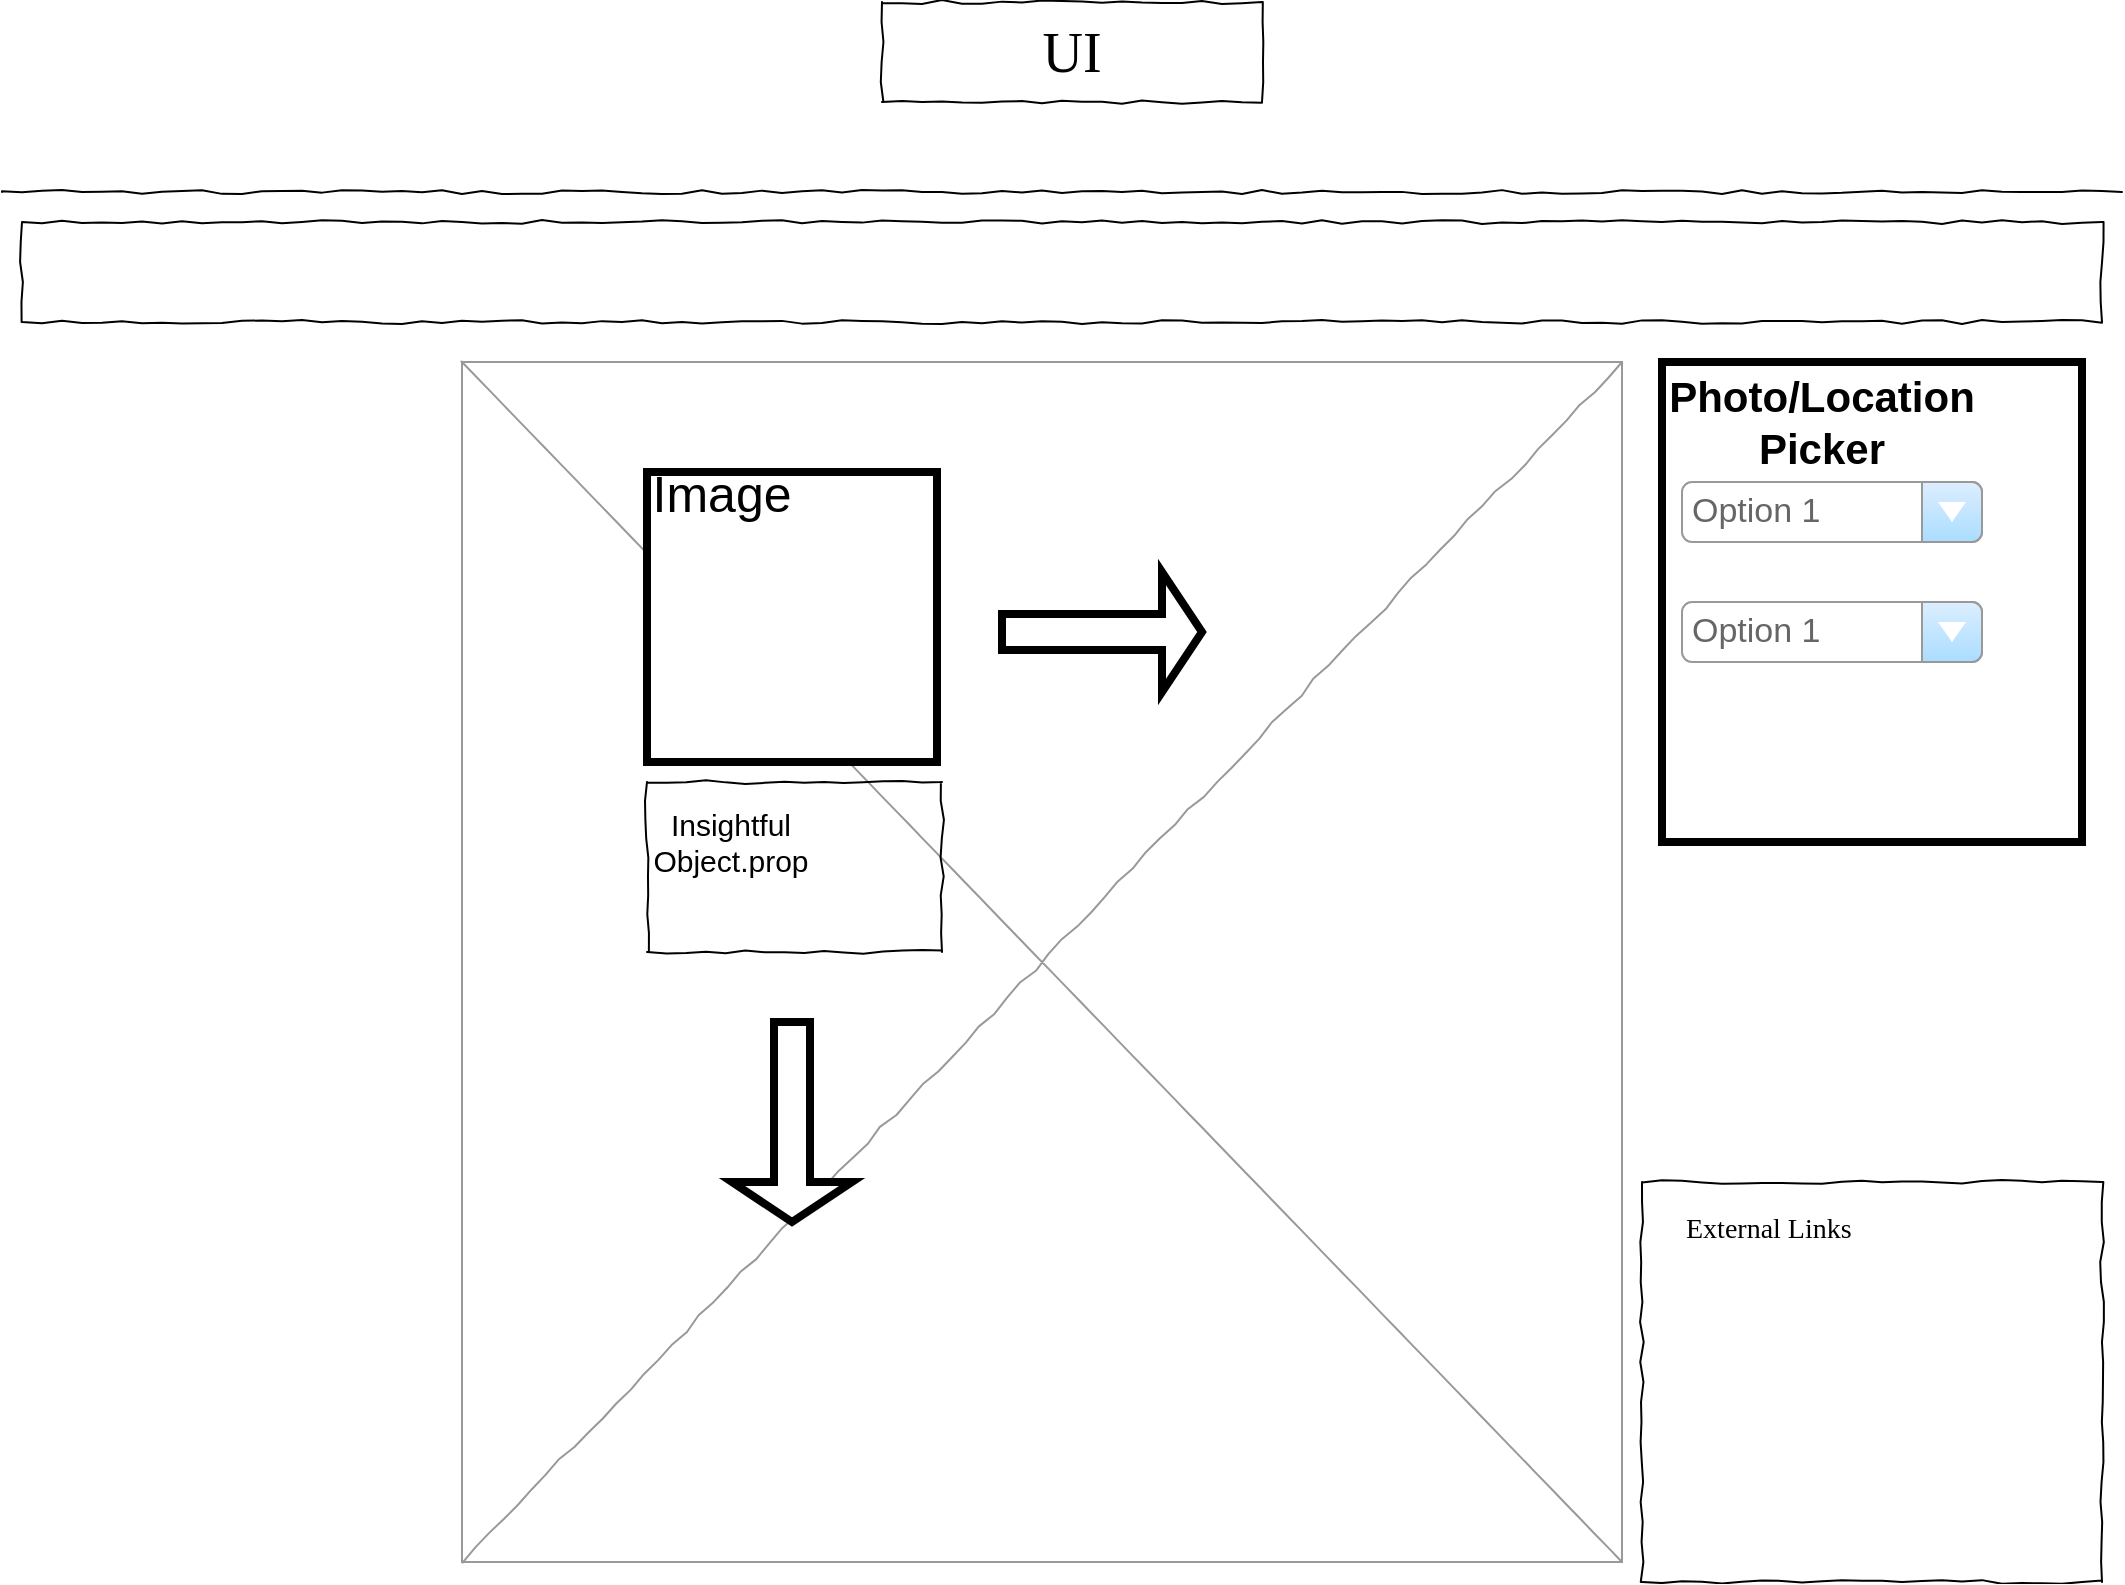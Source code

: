 <mxfile version="14.1.8" type="github" pages="4">
  <diagram name="Page-1" id="03018318-947c-dd8e-b7a3-06fadd420f32">
    <mxGraphModel dx="1639" dy="876" grid="1" gridSize="10" guides="1" tooltips="1" connect="1" arrows="1" fold="1" page="1" pageScale="1" pageWidth="1100" pageHeight="850" background="#ffffff" math="0" shadow="0">
      <root>
        <mxCell id="0" />
        <mxCell id="1" parent="0" />
        <mxCell id="677b7b8949515195-2" value="UI" style="whiteSpace=wrap;html=1;rounded=0;shadow=0;labelBackgroundColor=none;strokeWidth=1;fontFamily=Verdana;fontSize=28;align=center;comic=1;" parent="1" vertex="1">
          <mxGeometry x="460" y="50" width="190" height="50" as="geometry" />
        </mxCell>
        <mxCell id="677b7b8949515195-9" value="" style="line;strokeWidth=1;html=1;rounded=0;shadow=0;labelBackgroundColor=none;fillColor=none;fontFamily=Verdana;fontSize=14;fontColor=#000000;align=center;comic=1;" parent="1" vertex="1">
          <mxGeometry x="20" y="140" width="1060" height="10" as="geometry" />
        </mxCell>
        <mxCell id="677b7b8949515195-10" value="" style="whiteSpace=wrap;html=1;rounded=0;shadow=0;labelBackgroundColor=none;strokeWidth=1;fillColor=none;fontFamily=Verdana;fontSize=12;align=center;comic=1;" parent="1" vertex="1">
          <mxGeometry x="30" y="160" width="1040" height="50" as="geometry" />
        </mxCell>
        <mxCell id="677b7b8949515195-16" value="" style="verticalLabelPosition=bottom;shadow=0;dashed=0;align=center;html=1;verticalAlign=top;strokeWidth=1;shape=mxgraph.mockup.graphics.simpleIcon;strokeColor=#999999;rounded=0;labelBackgroundColor=none;fontFamily=Verdana;fontSize=14;fontColor=#000000;comic=1;" parent="1" vertex="1">
          <mxGeometry x="250" y="230" width="580" height="600" as="geometry" />
        </mxCell>
        <mxCell id="677b7b8949515195-26" value="" style="whiteSpace=wrap;html=1;rounded=0;shadow=0;labelBackgroundColor=none;strokeWidth=1;fillColor=none;fontFamily=Verdana;fontSize=12;align=center;comic=1;" parent="1" vertex="1">
          <mxGeometry x="840" y="640" width="230" height="200" as="geometry" />
        </mxCell>
        <mxCell id="677b7b8949515195-42" value="External Links" style="text;html=1;points=[];align=left;verticalAlign=top;spacingTop=-4;fontSize=14;fontFamily=Verdana" parent="1" vertex="1">
          <mxGeometry x="860" y="653" width="170" height="20" as="geometry" />
        </mxCell>
        <mxCell id="4h4jctPzliOnnjx4pKhY-8" value="Insightful Object.prop" style="text;html=1;strokeColor=none;fillColor=none;align=center;verticalAlign=middle;whiteSpace=wrap;rounded=0;fontSize=15;" parent="1" vertex="1">
          <mxGeometry x="337.5" y="450" width="92.5" height="40" as="geometry" />
        </mxCell>
        <mxCell id="WdAWyz-dzyJbrEbgcXWE-1" value="" style="rounded=0;whiteSpace=wrap;html=1;strokeWidth=4;fontSize=21;" parent="1" vertex="1">
          <mxGeometry x="850" y="230" width="210" height="240" as="geometry" />
        </mxCell>
        <mxCell id="9_TGEzJtTzweEDqGfhAY-1" value="Photo/Location Picker" style="text;html=1;strokeColor=none;fillColor=none;align=center;verticalAlign=middle;whiteSpace=wrap;rounded=0;fontSize=21;fontStyle=1" parent="1" vertex="1">
          <mxGeometry x="910" y="250" width="40" height="20" as="geometry" />
        </mxCell>
        <mxCell id="uUlA5msPZ6L4fbU4qWIk-1" value="Option 1" style="strokeWidth=1;shadow=0;dashed=0;align=center;html=1;shape=mxgraph.mockup.forms.comboBox;strokeColor=#999999;fillColor=#ddeeff;align=left;fillColor2=#aaddff;mainText=;fontColor=#666666;fontSize=17;spacingLeft=3;" parent="1" vertex="1">
          <mxGeometry x="860" y="290" width="150" height="30" as="geometry" />
        </mxCell>
        <mxCell id="KdZ2iyOgt9z3t3LcYNyp-1" value="Option 1" style="strokeWidth=1;shadow=0;dashed=0;align=center;html=1;shape=mxgraph.mockup.forms.comboBox;strokeColor=#999999;fillColor=#ddeeff;align=left;fillColor2=#aaddff;mainText=;fontColor=#666666;fontSize=17;spacingLeft=3;" parent="1" vertex="1">
          <mxGeometry x="860" y="350" width="150" height="30" as="geometry" />
        </mxCell>
        <mxCell id="oO1Z_DC394fJ8VG5H1mh-1" value="" style="whiteSpace=wrap;html=1;aspect=fixed;strokeWidth=4;fontSize=25;" parent="1" vertex="1">
          <mxGeometry x="342.5" y="285" width="145" height="145" as="geometry" />
        </mxCell>
        <mxCell id="oO1Z_DC394fJ8VG5H1mh-7" value="Image" style="text;html=1;strokeColor=none;fillColor=none;align=center;verticalAlign=middle;whiteSpace=wrap;rounded=0;fontSize=25;" parent="1" vertex="1">
          <mxGeometry x="360" y="285" width="40" height="20" as="geometry" />
        </mxCell>
        <mxCell id="677b7b8949515195-15" value="&lt;div style=&quot;text-align: justify&quot;&gt;&lt;br&gt;&lt;/div&gt;" style="whiteSpace=wrap;html=1;rounded=0;shadow=0;labelBackgroundColor=none;strokeWidth=1;fillColor=none;fontFamily=Verdana;fontSize=12;align=center;verticalAlign=top;spacing=10;comic=1;" parent="1" vertex="1">
          <mxGeometry x="342.5" y="440" width="147.5" height="85" as="geometry" />
        </mxCell>
        <mxCell id="oO1Z_DC394fJ8VG5H1mh-10" value="" style="shape=singleArrow;direction=south;whiteSpace=wrap;html=1;strokeWidth=4;fontSize=25;" parent="1" vertex="1">
          <mxGeometry x="385" y="560" width="60" height="100" as="geometry" />
        </mxCell>
        <mxCell id="oO1Z_DC394fJ8VG5H1mh-12" value="" style="shape=singleArrow;direction=south;whiteSpace=wrap;html=1;strokeWidth=4;fontSize=25;rotation=-90;" parent="1" vertex="1">
          <mxGeometry x="540" y="315" width="60" height="100" as="geometry" />
        </mxCell>
      </root>
    </mxGraphModel>
  </diagram>
  <diagram id="zmGmdxGS78DfiWs6E3hG" name="Page-2">
    <mxGraphModel dx="1639" dy="876" grid="1" gridSize="10" guides="1" tooltips="1" connect="1" arrows="1" fold="1" page="1" pageScale="1" pageWidth="827" pageHeight="1169" math="0" shadow="0">
      <root>
        <mxCell id="OkzMb20YwTvmT8Oa3cdr-0" />
        <mxCell id="OkzMb20YwTvmT8Oa3cdr-1" parent="OkzMb20YwTvmT8Oa3cdr-0" />
        <mxCell id="yHESbApCZMD7SywobxEk-0" value="" style="whiteSpace=wrap;html=1;rounded=0;shadow=0;labelBackgroundColor=none;strokeColor=#000000;strokeWidth=1;fillColor=none;fontFamily=Verdana;fontSize=12;fontColor=#000000;align=center;comic=1;" parent="OkzMb20YwTvmT8Oa3cdr-1" vertex="1">
          <mxGeometry x="100" y="120" width="1470" height="810" as="geometry" />
        </mxCell>
        <mxCell id="cEJlTuyYRtpYNmx6dZ6T-14" value="" style="whiteSpace=wrap;html=1;aspect=fixed;strokeWidth=4;fontSize=24;" parent="OkzMb20YwTvmT8Oa3cdr-1" vertex="1">
          <mxGeometry x="530" y="650" width="140" height="140" as="geometry" />
        </mxCell>
        <mxCell id="cEJlTuyYRtpYNmx6dZ6T-15" value="" style="whiteSpace=wrap;html=1;aspect=fixed;strokeWidth=4;fontSize=24;" parent="OkzMb20YwTvmT8Oa3cdr-1" vertex="1">
          <mxGeometry x="740" y="650" width="140" height="140" as="geometry" />
        </mxCell>
        <mxCell id="k2bR7vD0tmslMvNT1PfW-0" value="" style="rounded=1;whiteSpace=wrap;html=1;strokeWidth=4;fontSize=21;" parent="OkzMb20YwTvmT8Oa3cdr-1" vertex="1">
          <mxGeometry x="155" y="160" width="1335" height="720" as="geometry" />
        </mxCell>
        <mxCell id="cEJlTuyYRtpYNmx6dZ6T-4" value="" style="whiteSpace=wrap;html=1;aspect=fixed;strokeWidth=4;fontSize=24;verticalAlign=top;" parent="OkzMb20YwTvmT8Oa3cdr-1" vertex="1">
          <mxGeometry x="230" y="195" width="650" height="650" as="geometry" />
        </mxCell>
        <mxCell id="cEJlTuyYRtpYNmx6dZ6T-3" value="PhotoContainer" style="text;html=1;strokeColor=none;fillColor=none;align=center;verticalAlign=middle;whiteSpace=wrap;rounded=0;strokeWidth=4;fontStyle=1;fontSize=24;" parent="OkzMb20YwTvmT8Oa3cdr-1" vertex="1">
          <mxGeometry x="280" y="140" width="150" height="70" as="geometry" />
        </mxCell>
        <mxCell id="cEJlTuyYRtpYNmx6dZ6T-5" value="PhotoGrid" style="text;html=1;strokeColor=none;fillColor=none;align=center;verticalAlign=middle;whiteSpace=wrap;rounded=0;fontSize=24;fontStyle=1" parent="OkzMb20YwTvmT8Oa3cdr-1" vertex="1">
          <mxGeometry x="300" y="210" width="40" height="20" as="geometry" />
        </mxCell>
        <mxCell id="cEJlTuyYRtpYNmx6dZ6T-9" value="" style="whiteSpace=wrap;html=1;aspect=fixed;strokeWidth=4;fontSize=24;" parent="OkzMb20YwTvmT8Oa3cdr-1" vertex="1">
          <mxGeometry x="264" y="250" width="140" height="140" as="geometry" />
        </mxCell>
        <mxCell id="k2bR7vD0tmslMvNT1PfW-2" value="" style="whiteSpace=wrap;html=1;aspect=fixed;strokeWidth=4;fontSize=24;" parent="OkzMb20YwTvmT8Oa3cdr-1" vertex="1">
          <mxGeometry x="264" y="440" width="140" height="140" as="geometry" />
        </mxCell>
        <mxCell id="k2bR7vD0tmslMvNT1PfW-3" value="" style="whiteSpace=wrap;html=1;aspect=fixed;strokeWidth=4;fontSize=24;" parent="OkzMb20YwTvmT8Oa3cdr-1" vertex="1">
          <mxGeometry x="264" y="620" width="140" height="140" as="geometry" />
        </mxCell>
        <mxCell id="k2bR7vD0tmslMvNT1PfW-4" value="" style="whiteSpace=wrap;html=1;aspect=fixed;strokeWidth=4;fontSize=24;" parent="OkzMb20YwTvmT8Oa3cdr-1" vertex="1">
          <mxGeometry x="480" y="250" width="140" height="140" as="geometry" />
        </mxCell>
        <mxCell id="k2bR7vD0tmslMvNT1PfW-5" value="" style="whiteSpace=wrap;html=1;aspect=fixed;strokeWidth=4;fontSize=24;" parent="OkzMb20YwTvmT8Oa3cdr-1" vertex="1">
          <mxGeometry x="690" y="250" width="140" height="140" as="geometry" />
        </mxCell>
        <mxCell id="k2bR7vD0tmslMvNT1PfW-6" value="" style="whiteSpace=wrap;html=1;aspect=fixed;strokeWidth=4;fontSize=24;" parent="OkzMb20YwTvmT8Oa3cdr-1" vertex="1">
          <mxGeometry x="485" y="440" width="140" height="140" as="geometry" />
        </mxCell>
        <mxCell id="k2bR7vD0tmslMvNT1PfW-7" value="" style="whiteSpace=wrap;html=1;aspect=fixed;strokeWidth=4;fontSize=24;" parent="OkzMb20YwTvmT8Oa3cdr-1" vertex="1">
          <mxGeometry x="687" y="440" width="140" height="140" as="geometry" />
        </mxCell>
        <mxCell id="k2bR7vD0tmslMvNT1PfW-8" value="" style="whiteSpace=wrap;html=1;aspect=fixed;strokeWidth=4;fontSize=24;" parent="OkzMb20YwTvmT8Oa3cdr-1" vertex="1">
          <mxGeometry x="485" y="620" width="140" height="140" as="geometry" />
        </mxCell>
        <mxCell id="k2bR7vD0tmslMvNT1PfW-9" value="" style="whiteSpace=wrap;html=1;aspect=fixed;strokeWidth=4;fontSize=24;" parent="OkzMb20YwTvmT8Oa3cdr-1" vertex="1">
          <mxGeometry x="687" y="620" width="140" height="140" as="geometry" />
        </mxCell>
        <mxCell id="k2bR7vD0tmslMvNT1PfW-10" value="" style="rounded=0;whiteSpace=wrap;html=1;strokeWidth=4;fontSize=21;" parent="OkzMb20YwTvmT8Oa3cdr-1" vertex="1">
          <mxGeometry x="940" y="195" width="500" height="195" as="geometry" />
        </mxCell>
        <mxCell id="k2bR7vD0tmslMvNT1PfW-11" value="Photo/Location Picker" style="text;html=1;strokeColor=none;fillColor=none;align=center;verticalAlign=middle;whiteSpace=wrap;rounded=0;fontSize=21;fontStyle=1" parent="OkzMb20YwTvmT8Oa3cdr-1" vertex="1">
          <mxGeometry x="1010" y="220" width="40" height="20" as="geometry" />
        </mxCell>
        <mxCell id="k2bR7vD0tmslMvNT1PfW-12" value="Option 1" style="strokeWidth=1;shadow=0;dashed=0;align=center;html=1;shape=mxgraph.mockup.forms.comboBox;strokeColor=#999999;fillColor=#ddeeff;align=left;fillColor2=#aaddff;mainText=;fontColor=#666666;fontSize=17;spacingLeft=3;" parent="OkzMb20YwTvmT8Oa3cdr-1" vertex="1">
          <mxGeometry x="970" y="270" width="150" height="30" as="geometry" />
        </mxCell>
        <mxCell id="k2bR7vD0tmslMvNT1PfW-13" value="Option 1" style="strokeWidth=1;shadow=0;dashed=0;align=center;html=1;shape=mxgraph.mockup.forms.comboBox;strokeColor=#999999;fillColor=#ddeeff;align=left;fillColor2=#aaddff;mainText=;fontColor=#666666;fontSize=17;spacingLeft=3;" parent="OkzMb20YwTvmT8Oa3cdr-1" vertex="1">
          <mxGeometry x="1210" y="270" width="150" height="30" as="geometry" />
        </mxCell>
        <mxCell id="A5nRyX96cypssp2GpTWE-0" value="Photo" style="text;html=1;strokeColor=none;fillColor=none;align=center;verticalAlign=middle;whiteSpace=wrap;rounded=0;fontSize=19;" parent="OkzMb20YwTvmT8Oa3cdr-1" vertex="1">
          <mxGeometry x="280" y="260" width="40" height="20" as="geometry" />
        </mxCell>
      </root>
    </mxGraphModel>
  </diagram>
  <diagram id="HexjTDmmfdZT9CCn-_94" name="Page-3">
    <mxGraphModel dx="1639" dy="876" grid="1" gridSize="10" guides="1" tooltips="1" connect="1" arrows="1" fold="1" page="1" pageScale="1" pageWidth="827" pageHeight="1169" math="0" shadow="0">
      <root>
        <mxCell id="JRbCmGWKsJUmuZrnRMVa-0" />
        <mxCell id="JRbCmGWKsJUmuZrnRMVa-1" parent="JRbCmGWKsJUmuZrnRMVa-0" />
        <mxCell id="zmJX61fhSGetf09Pr5es-0" value="" style="whiteSpace=wrap;html=1;aspect=fixed;strokeWidth=4;fontSize=19;" parent="JRbCmGWKsJUmuZrnRMVa-1" vertex="1">
          <mxGeometry x="90" y="100" width="690" height="690" as="geometry" />
        </mxCell>
        <mxCell id="zmJX61fhSGetf09Pr5es-1" value="&amp;lt;IMG/&amp;gt;" style="text;html=1;strokeColor=none;fillColor=none;align=center;verticalAlign=middle;whiteSpace=wrap;rounded=0;fontSize=33;" parent="JRbCmGWKsJUmuZrnRMVa-1" vertex="1">
          <mxGeometry x="395" y="380" width="40" height="20" as="geometry" />
        </mxCell>
        <mxCell id="zmJX61fhSGetf09Pr5es-3" value="&lt;h1 style=&quot;font-size: 25px&quot;&gt;Object.prop.&lt;/h1&gt;&lt;div&gt;&lt;br&gt;&lt;/div&gt;&lt;div&gt;Text.&lt;/div&gt;" style="text;html=1;strokeColor=none;fillColor=none;spacing=5;spacingTop=-20;whiteSpace=wrap;overflow=hidden;rounded=0;fontSize=25;" parent="JRbCmGWKsJUmuZrnRMVa-1" vertex="1">
          <mxGeometry x="110" y="465" width="640" height="295" as="geometry" />
        </mxCell>
      </root>
    </mxGraphModel>
  </diagram>
  <diagram id="eBFzqkjWwGh5Mb0Sj05I" name="Page-4">
    <mxGraphModel dx="1639" dy="876" grid="1" gridSize="10" guides="1" tooltips="1" connect="1" arrows="1" fold="1" page="1" pageScale="1" pageWidth="827" pageHeight="1169" math="0" shadow="0">
      <root>
        <mxCell id="hxcBPby-BTjeihng6vHj-0" />
        <mxCell id="hxcBPby-BTjeihng6vHj-1" parent="hxcBPby-BTjeihng6vHj-0" />
        <mxCell id="J9Jd6XH2ds8hbBK8N2th-0" value="" style="rounded=0;whiteSpace=wrap;html=1;strokeWidth=4;fontSize=21;fillColor=#f8cecc;strokeColor=#b85450;" parent="hxcBPby-BTjeihng6vHj-1" vertex="1">
          <mxGeometry x="290" y="60" width="270" height="90" as="geometry" />
        </mxCell>
        <mxCell id="J9Jd6XH2ds8hbBK8N2th-1" value="Photo Container" style="text;html=1;strokeColor=none;fillColor=none;align=center;verticalAlign=middle;whiteSpace=wrap;rounded=0;fontSize=21;" parent="hxcBPby-BTjeihng6vHj-1" vertex="1">
          <mxGeometry x="405" y="20" width="40" height="20" as="geometry" />
        </mxCell>
        <mxCell id="qpttxDpWk19ikilLY3t_-0" value="State: Photo Data" style="text;html=1;strokeColor=none;fillColor=none;align=center;verticalAlign=middle;whiteSpace=wrap;rounded=0;fontSize=19;" parent="hxcBPby-BTjeihng6vHj-1" vertex="1">
          <mxGeometry x="290" y="70" width="170" height="30" as="geometry" />
        </mxCell>
        <mxCell id="qpttxDpWk19ikilLY3t_-3" value="Props: None" style="text;html=1;strokeColor=none;fillColor=none;align=center;verticalAlign=middle;whiteSpace=wrap;rounded=0;fontSize=19;" parent="hxcBPby-BTjeihng6vHj-1" vertex="1">
          <mxGeometry x="270" y="110" width="170" height="20" as="geometry" />
        </mxCell>
        <mxCell id="qpttxDpWk19ikilLY3t_-4" value="" style="endArrow=classic;html=1;fontSize=19;exitX=0.5;exitY=1;exitDx=0;exitDy=0;" parent="hxcBPby-BTjeihng6vHj-1" source="J9Jd6XH2ds8hbBK8N2th-0" edge="1">
          <mxGeometry width="50" height="50" relative="1" as="geometry">
            <mxPoint x="420" y="300" as="sourcePoint" />
            <mxPoint x="590" y="230" as="targetPoint" />
          </mxGeometry>
        </mxCell>
        <mxCell id="qpttxDpWk19ikilLY3t_-5" value="" style="endArrow=classic;html=1;fontSize=19;" parent="hxcBPby-BTjeihng6vHj-1" edge="1">
          <mxGeometry width="50" height="50" relative="1" as="geometry">
            <mxPoint x="430" y="150" as="sourcePoint" />
            <mxPoint x="270" y="230" as="targetPoint" />
          </mxGeometry>
        </mxCell>
        <mxCell id="qpttxDpWk19ikilLY3t_-6" value="" style="rounded=0;whiteSpace=wrap;html=1;strokeWidth=4;fontSize=21;fillColor=#dae8fc;strokeColor=#6c8ebf;" parent="hxcBPby-BTjeihng6vHj-1" vertex="1">
          <mxGeometry x="100" y="270" width="270" height="90" as="geometry" />
        </mxCell>
        <mxCell id="qpttxDpWk19ikilLY3t_-7" value="" style="rounded=0;whiteSpace=wrap;html=1;strokeWidth=4;fontSize=21;fillColor=#e1d5e7;strokeColor=#9673a6;" parent="hxcBPby-BTjeihng6vHj-1" vertex="1">
          <mxGeometry x="500" y="270" width="270" height="90" as="geometry" />
        </mxCell>
        <mxCell id="kuNKKmNybLy-PxvKEmGZ-0" value="State:" style="text;html=1;strokeColor=none;fillColor=none;align=center;verticalAlign=middle;whiteSpace=wrap;rounded=0;fontSize=19;" parent="hxcBPby-BTjeihng6vHj-1" vertex="1">
          <mxGeometry x="75" y="280" width="170" height="30" as="geometry" />
        </mxCell>
        <mxCell id="kuNKKmNybLy-PxvKEmGZ-2" value="Props: Photo Data" style="text;html=1;strokeColor=none;fillColor=none;align=center;verticalAlign=middle;whiteSpace=wrap;rounded=0;fontSize=19;" parent="hxcBPby-BTjeihng6vHj-1" vertex="1">
          <mxGeometry x="130" y="320" width="170" height="20" as="geometry" />
        </mxCell>
        <mxCell id="4BSFlWtt9-oHdBHwx7mr-0" value="Photo Grid" style="text;html=1;strokeColor=none;fillColor=none;align=center;verticalAlign=middle;whiteSpace=wrap;rounded=0;fontSize=19;" parent="hxcBPby-BTjeihng6vHj-1" vertex="1">
          <mxGeometry x="100" y="240" width="120" height="20" as="geometry" />
        </mxCell>
        <mxCell id="rVcON3iX7BGQ9CVVPyWA-1" value="County Changer" style="text;html=1;strokeColor=none;fillColor=none;align=center;verticalAlign=middle;whiteSpace=wrap;rounded=0;fontSize=19;" parent="hxcBPby-BTjeihng6vHj-1" vertex="1">
          <mxGeometry x="480" y="240" width="170" height="20" as="geometry" />
        </mxCell>
        <mxCell id="AIoTfkTDQRmSgLCEQaAU-0" value="" style="rounded=0;whiteSpace=wrap;html=1;strokeWidth=4;fontSize=21;fillColor=#ffe6cc;strokeColor=#d79b00;" parent="hxcBPby-BTjeihng6vHj-1" vertex="1">
          <mxGeometry x="100" y="510" width="270" height="90" as="geometry" />
        </mxCell>
        <mxCell id="AIoTfkTDQRmSgLCEQaAU-1" value="" style="endArrow=classic;html=1;fontSize=19;" parent="hxcBPby-BTjeihng6vHj-1" edge="1">
          <mxGeometry width="50" height="50" relative="1" as="geometry">
            <mxPoint x="220" y="370" as="sourcePoint" />
            <mxPoint x="220" y="460" as="targetPoint" />
          </mxGeometry>
        </mxCell>
        <mxCell id="AIoTfkTDQRmSgLCEQaAU-2" value="State: None" style="text;html=1;strokeColor=none;fillColor=none;align=center;verticalAlign=middle;whiteSpace=wrap;rounded=0;fontSize=19;" parent="hxcBPby-BTjeihng6vHj-1" vertex="1">
          <mxGeometry x="110" y="520" width="170" height="30" as="geometry" />
        </mxCell>
        <mxCell id="AIoTfkTDQRmSgLCEQaAU-3" value="Props: Photo Object" style="text;html=1;strokeColor=none;fillColor=none;align=center;verticalAlign=middle;whiteSpace=wrap;rounded=0;fontSize=19;" parent="hxcBPby-BTjeihng6vHj-1" vertex="1">
          <mxGeometry x="130" y="555" width="200" height="30" as="geometry" />
        </mxCell>
        <mxCell id="ZvS1W7IKYlAnlaSd5gCe-0" value="Photo Item" style="text;html=1;strokeColor=none;fillColor=none;align=center;verticalAlign=middle;whiteSpace=wrap;rounded=0;fontSize=19;" parent="hxcBPby-BTjeihng6vHj-1" vertex="1">
          <mxGeometry x="90" y="470" width="120" height="20" as="geometry" />
        </mxCell>
        <mxCell id="ZvS1W7IKYlAnlaSd5gCe-1" value="" style="rounded=0;whiteSpace=wrap;html=1;strokeWidth=4;fontSize=21;fillColor=#e1d5e7;strokeColor=#9673a6;" parent="hxcBPby-BTjeihng6vHj-1" vertex="1">
          <mxGeometry x="500" y="510" width="270" height="90" as="geometry" />
        </mxCell>
        <mxCell id="ZvS1W7IKYlAnlaSd5gCe-2" value="" style="endArrow=classic;html=1;fontSize=19;" parent="hxcBPby-BTjeihng6vHj-1" edge="1">
          <mxGeometry width="50" height="50" relative="1" as="geometry">
            <mxPoint x="634.5" y="370" as="sourcePoint" />
            <mxPoint x="634.5" y="460" as="targetPoint" />
          </mxGeometry>
        </mxCell>
        <mxCell id="ZvS1W7IKYlAnlaSd5gCe-3" value="Date Range Changer" style="text;html=1;strokeColor=none;fillColor=none;align=center;verticalAlign=middle;whiteSpace=wrap;rounded=0;fontSize=19;" parent="hxcBPby-BTjeihng6vHj-1" vertex="1">
          <mxGeometry x="470" y="470" width="240" height="20" as="geometry" />
        </mxCell>
      </root>
    </mxGraphModel>
  </diagram>
</mxfile>
